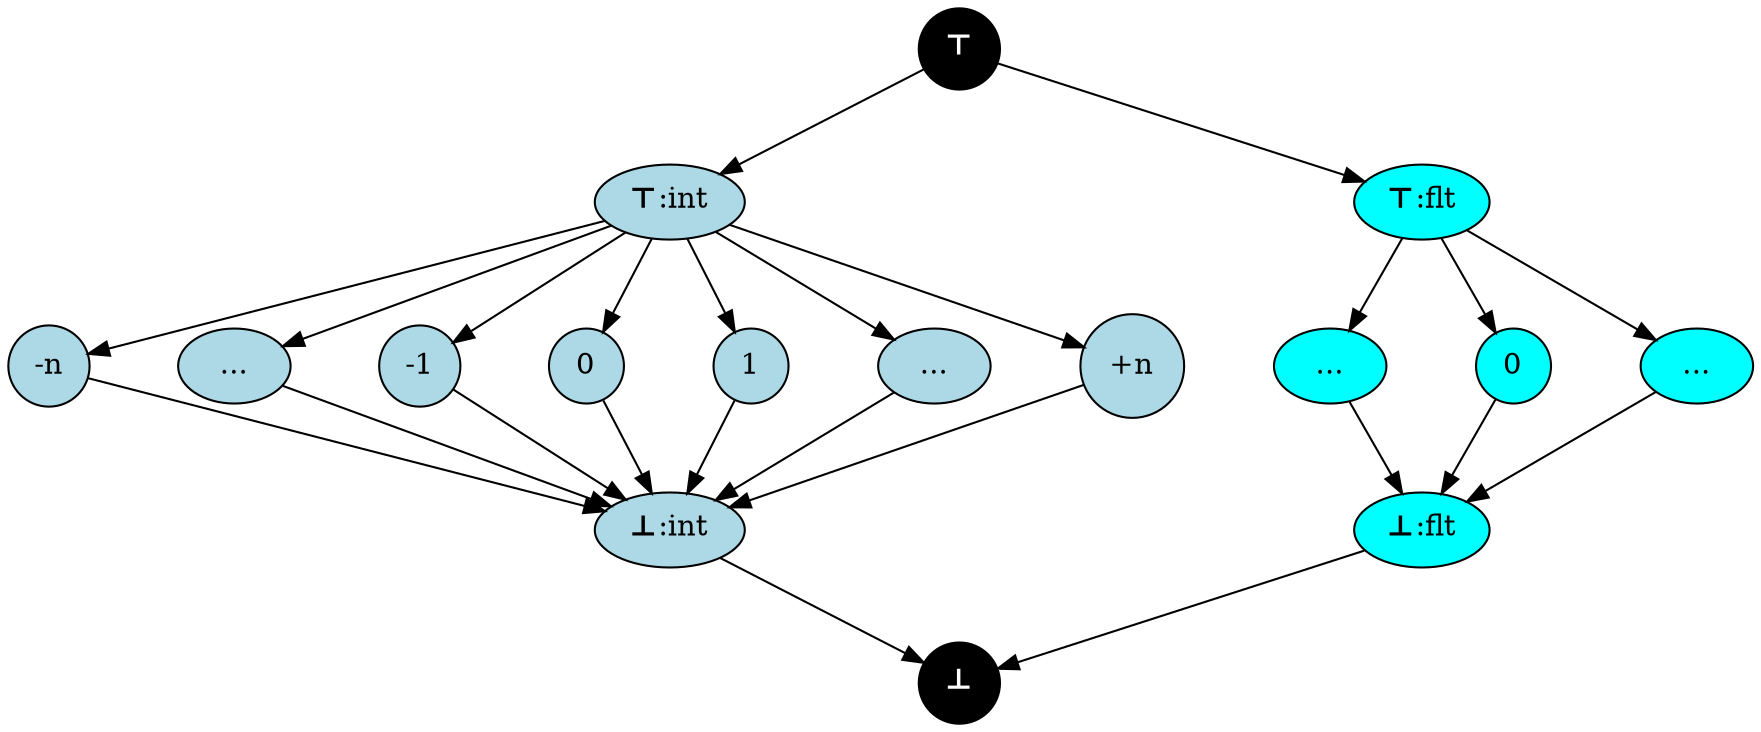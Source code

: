 digraph Lattice {
    compound = true;
    // Define nodes
    splines=false;
    node [shape=circle, style=filled];
    nodesep=0.6;

    TOP [label=<<B>⊤</B >>, fillcolor=black, fontcolor=white];
    BOT [label=<<B>⊥</B>>, fillcolor=black, fontcolor=white];

    // ----------------------
    // Integers
    INT_TOP [label=<<B>⊤</B >:int>, fillcolor=lightblue, shape=oval];
    INT_BOT [label=<<B>⊥</B>:int>, fillcolor=lightblue, shape=oval];

    INT_MIN     [label="-n" , fillcolor=lightblue];
    INT_MINDOTS [label="...", fillcolor=lightblue shape=oval];
    INT_MINUS   [label="-1" , fillcolor=lightblue];
    INT_ZERO    [label="0"  , fillcolor=lightblue];
    INT_PLUS    [label="1"  , fillcolor=lightblue];
    INT_MAXDOTS [label="...", fillcolor=lightblue, shape=oval];
    INT_MAX     [label="+n" , fillcolor=lightblue];

    TOP         -> INT_TOP;
    INT_TOP     -> INT_MIN;
    INT_TOP     -> INT_MINDOTS;
    INT_TOP     -> INT_MINUS;
    INT_TOP     -> INT_ZERO;
    INT_TOP     -> INT_PLUS;
    INT_TOP     -> INT_MAXDOTS;
    INT_TOP     -> INT_MAX;
    INT_MIN     -> INT_BOT;
    INT_MINDOTS -> INT_BOT;
    INT_MINUS   -> INT_BOT;
    INT_ZERO    -> INT_BOT;
    INT_PLUS    -> INT_BOT;
    INT_MAXDOTS -> INT_BOT;
    INT_MAX     -> INT_BOT;
    INT_BOT     -> BOT;

    INT_MIN -> INT_MINDOTS -> INT_MINUS -> INT_ZERO -> INT_PLUS -> INT_MAXDOTS -> INT_MAX [style=invis];

    // ----------------------
    // Floats
    FLT_TOP [label=<<B>⊤</B >:flt>, fillcolor=aqua, shape=oval];
    FLT_BOT [label=<<B>⊥</B>:flt>, fillcolor=aqua, shape=oval];

    FLT_MINDOTS [label="...", fillcolor=aqua, shape=oval];
    FLT_ZERO    [label="0"  , fillcolor=aqua];
    FLT_MAXDOTS [label="...", fillcolor=aqua, shape=oval];

    TOP         -> FLT_TOP;
    FLT_TOP     -> FLT_MINDOTS;
    FLT_TOP     -> FLT_ZERO;
    FLT_TOP     -> FLT_MAXDOTS;
    FLT_MINDOTS -> FLT_BOT;
    FLT_ZERO    -> FLT_BOT;
    FLT_MAXDOTS -> FLT_BOT;
    FLT_BOT     -> BOT;

    FLT_MINDOTS -> FLT_ZERO -> FLT_MAXDOTS [style=invis];

    // Additional customization
    {rank=same; TOP}
    {rank=same; INT_TOP; FLT_TOP; }
    {rank=same; INT_MIN; INT_MINDOTS; INT_MINUS; INT_ZERO; INT_PLUS; INT_MAXDOTS; INT_MAX;
                FLT_MINDOTS; FLT_ZERO; FLT_MAXDOTS;
    }
    {rank=same; INT_BOT; FLT_BOT; }
    {rank=same; BOT;}
}
